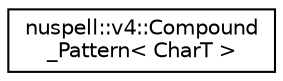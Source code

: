 digraph "Graphical Class Hierarchy"
{
 // LATEX_PDF_SIZE
  edge [fontname="Helvetica",fontsize="10",labelfontname="Helvetica",labelfontsize="10"];
  node [fontname="Helvetica",fontsize="10",shape=record];
  rankdir="LR";
  Node0 [label="nuspell::v4::Compound\l_Pattern\< CharT \>",height=0.2,width=0.4,color="black", fillcolor="white", style="filled",URL="$structnuspell_1_1v4_1_1_compound___pattern.html",tooltip=" "];
}
